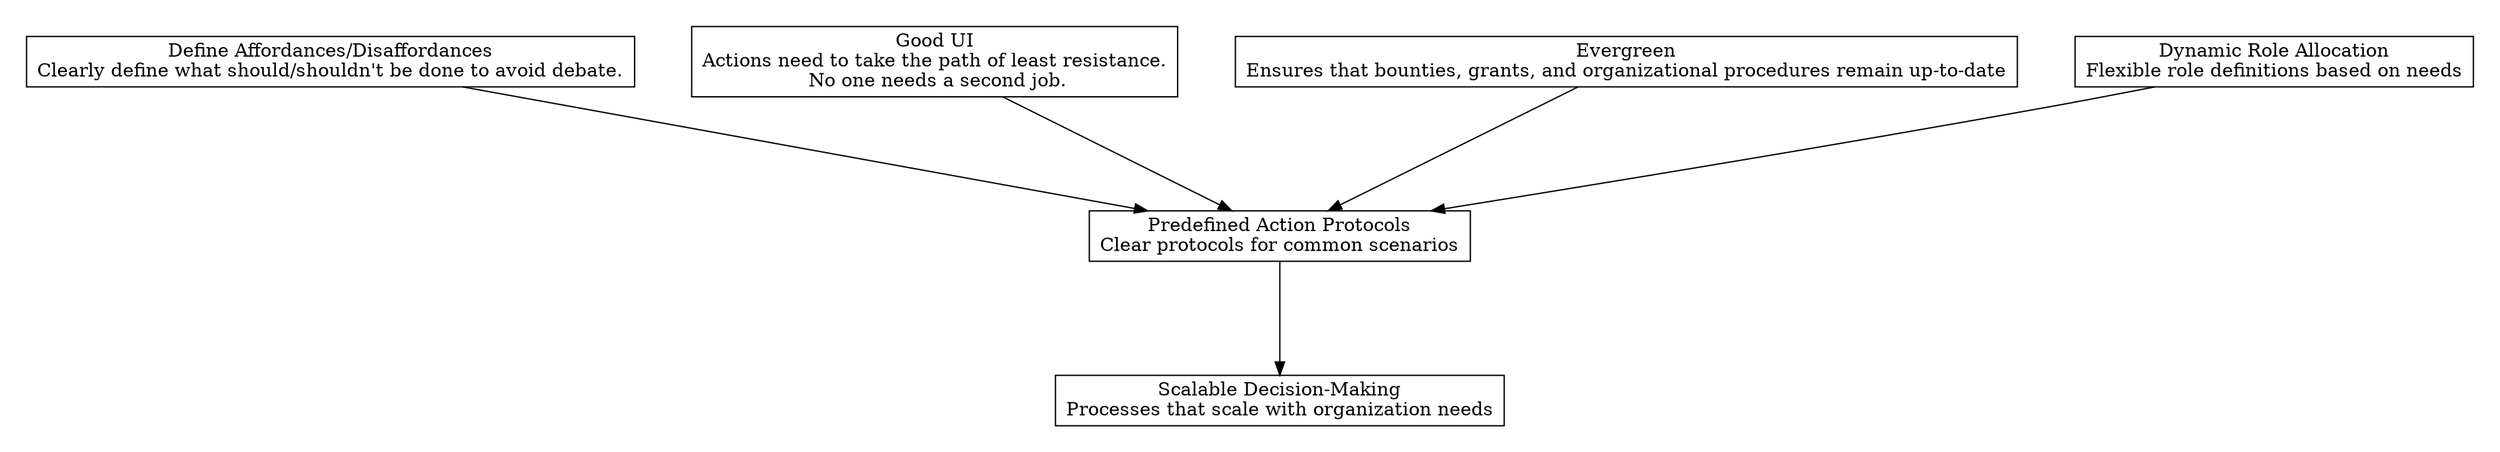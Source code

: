 digraph "" {
	graph [nodesep=0.6,
		rankdir=TB,
		ranksep=1.2
	];
	node [label="\N",
		shape=box
	];
	subgraph cluster_predecessors {
		graph [rank=max,
			style=invis
		];
		"Dynamic Role Allocation"	[label="Dynamic Role Allocation\nFlexible role definitions based on needs"];
		Evergreen	[label="Evergreen\nEnsures that bounties, grants, and organizational procedures remain up-to-date"];
		"Good UI"	[label="Good UI\nActions need to take the path of least resistance.\n No one needs a second job."];
		"Define Affordances/Disaffordances"	[label="Define Affordances/Disaffordances\nClearly define what should/shouldn't be done to avoid debate."];
	}
	subgraph cluster_descendants {
		graph [rank=min,
			style=invis
		];
		"Scalable Decision-Making"	[label="Scalable Decision-Making\nProcesses that scale with organization needs"];
	}
	"Predefined Action Protocols"	[label="Predefined Action Protocols\nClear protocols for common scenarios"];
	"Predefined Action Protocols" -> "Scalable Decision-Making";
	"Dynamic Role Allocation" -> "Predefined Action Protocols";
	Evergreen -> "Predefined Action Protocols";
	"Good UI" -> "Predefined Action Protocols";
	"Define Affordances/Disaffordances" -> "Predefined Action Protocols";
}
